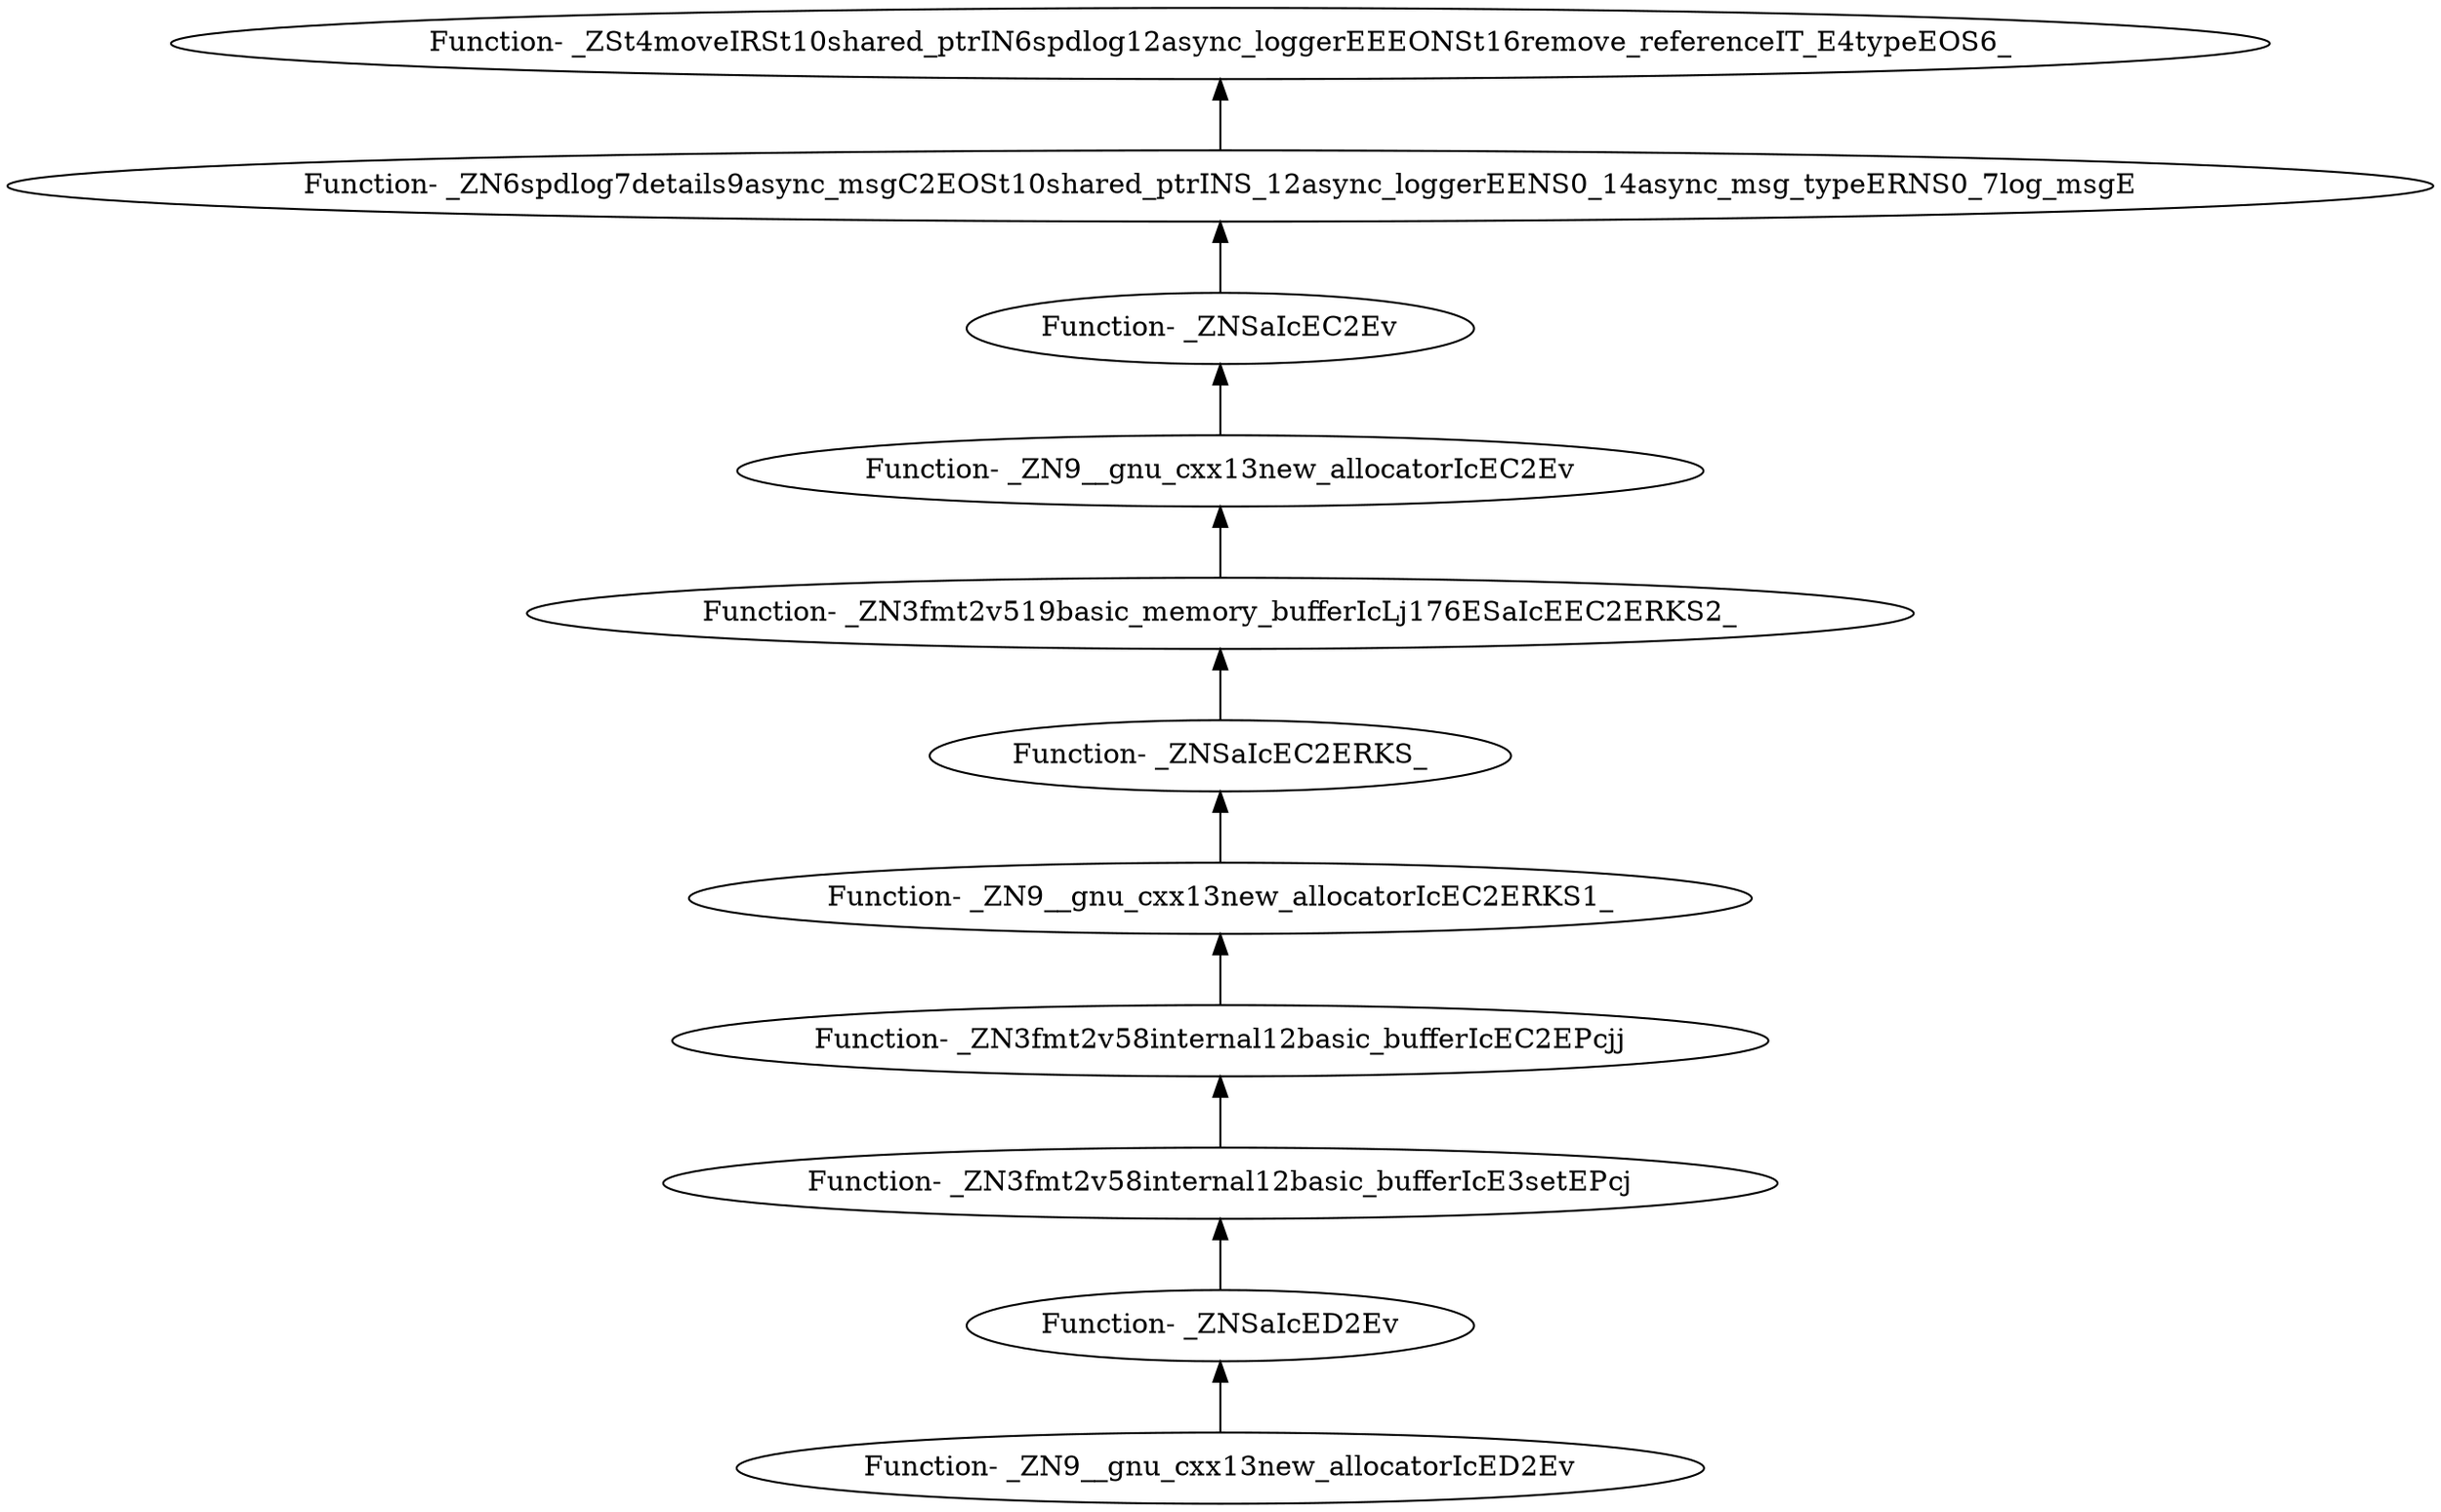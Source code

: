 digraph {
	"Function- _ZN9__gnu_cxx13new_allocatorIcED2Ev"
	"Function- _ZNSaIcED2Ev"
	"Function- _ZNSaIcED2Ev" -> "Function- _ZN9__gnu_cxx13new_allocatorIcED2Ev" [dir=back]
	"Function- _ZN3fmt2v58internal12basic_bufferIcE3setEPcj"
	"Function- _ZN3fmt2v58internal12basic_bufferIcE3setEPcj" -> "Function- _ZNSaIcED2Ev" [dir=back]
	"Function- _ZN3fmt2v58internal12basic_bufferIcEC2EPcjj"
	"Function- _ZN3fmt2v58internal12basic_bufferIcEC2EPcjj" -> "Function- _ZN3fmt2v58internal12basic_bufferIcE3setEPcj" [dir=back]
	"Function- _ZN9__gnu_cxx13new_allocatorIcEC2ERKS1_"
	"Function- _ZN9__gnu_cxx13new_allocatorIcEC2ERKS1_" -> "Function- _ZN3fmt2v58internal12basic_bufferIcEC2EPcjj" [dir=back]
	"Function- _ZNSaIcEC2ERKS_"
	"Function- _ZNSaIcEC2ERKS_" -> "Function- _ZN9__gnu_cxx13new_allocatorIcEC2ERKS1_" [dir=back]
	"Function- _ZN3fmt2v519basic_memory_bufferIcLj176ESaIcEEC2ERKS2_"
	"Function- _ZN3fmt2v519basic_memory_bufferIcLj176ESaIcEEC2ERKS2_" -> "Function- _ZNSaIcEC2ERKS_" [dir=back]
	"Function- _ZN9__gnu_cxx13new_allocatorIcEC2Ev"
	"Function- _ZN9__gnu_cxx13new_allocatorIcEC2Ev" -> "Function- _ZN3fmt2v519basic_memory_bufferIcLj176ESaIcEEC2ERKS2_" [dir=back]
	"Function- _ZNSaIcEC2Ev"
	"Function- _ZNSaIcEC2Ev" -> "Function- _ZN9__gnu_cxx13new_allocatorIcEC2Ev" [dir=back]
	"Function- _ZN6spdlog7details9async_msgC2EOSt10shared_ptrINS_12async_loggerEENS0_14async_msg_typeERNS0_7log_msgE"
	"Function- _ZN6spdlog7details9async_msgC2EOSt10shared_ptrINS_12async_loggerEENS0_14async_msg_typeERNS0_7log_msgE" -> "Function- _ZNSaIcEC2Ev" [dir=back]
	"Function- _ZSt4moveIRSt10shared_ptrIN6spdlog12async_loggerEEEONSt16remove_referenceIT_E4typeEOS6_"
	"Function- _ZSt4moveIRSt10shared_ptrIN6spdlog12async_loggerEEEONSt16remove_referenceIT_E4typeEOS6_" -> "Function- _ZN6spdlog7details9async_msgC2EOSt10shared_ptrINS_12async_loggerEENS0_14async_msg_typeERNS0_7log_msgE" [dir=back]
}
